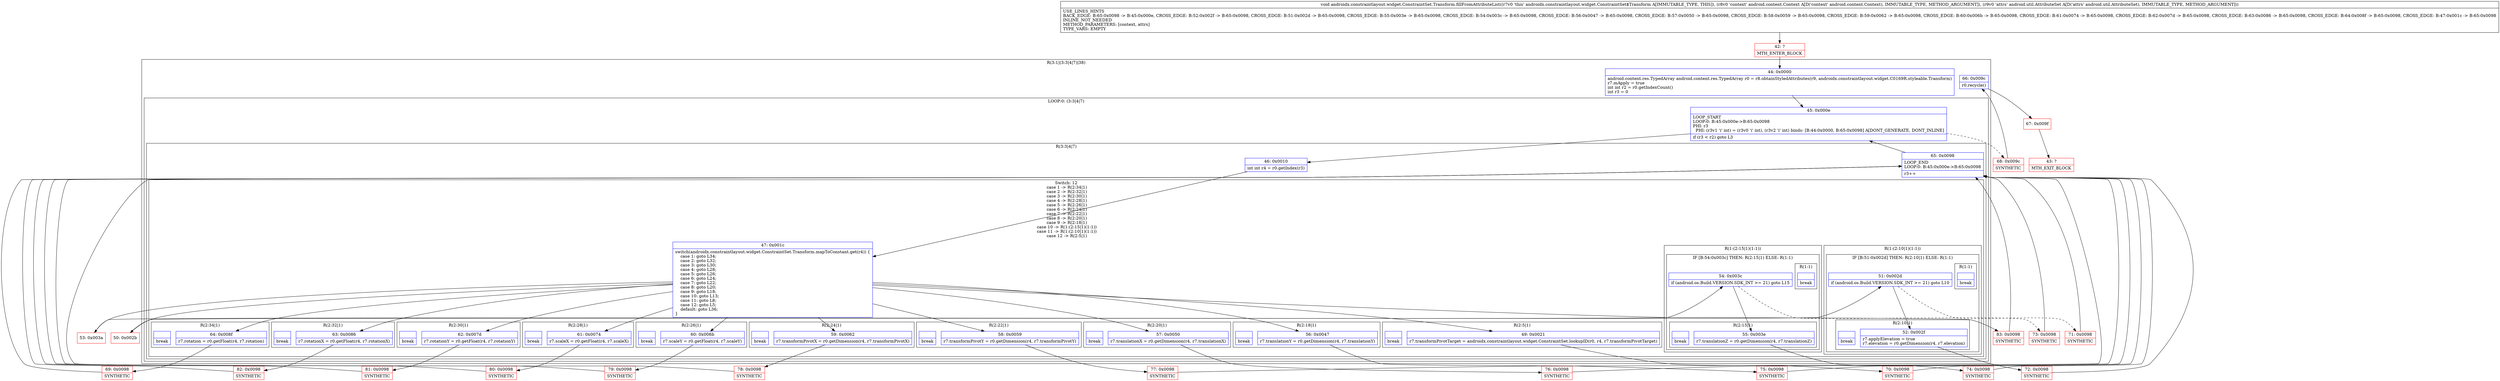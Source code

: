 digraph "CFG forandroidx.constraintlayout.widget.ConstraintSet.Transform.fillFromAttributeList(Landroid\/content\/Context;Landroid\/util\/AttributeSet;)V" {
subgraph cluster_Region_529215481 {
label = "R(3:1|(3:3|4|7)|38)";
node [shape=record,color=blue];
Node_44 [shape=record,label="{44\:\ 0x0000|android.content.res.TypedArray android.content.res.TypedArray r0 = r8.obtainStyledAttributes(r9, androidx.constraintlayout.widget.C0169R.styleable.Transform)\lr7.mApply = true\lint int r2 = r0.getIndexCount()\lint r3 = 0\l}"];
subgraph cluster_LoopRegion_1517666712 {
label = "LOOP:0: (3:3|4|7)";
node [shape=record,color=blue];
Node_45 [shape=record,label="{45\:\ 0x000e|LOOP_START\lLOOP:0: B:45:0x000e\-\>B:65:0x0098\lPHI: r3 \l  PHI: (r3v1 'i' int) = (r3v0 'i' int), (r3v2 'i' int) binds: [B:44:0x0000, B:65:0x0098] A[DONT_GENERATE, DONT_INLINE]\l|if (r3 \< r2) goto L3\l}"];
subgraph cluster_Region_413637604 {
label = "R(3:3|4|7)";
node [shape=record,color=blue];
Node_46 [shape=record,label="{46\:\ 0x0010|int int r4 = r0.getIndex(r3)\l}"];
subgraph cluster_SwitchRegion_1048527558 {
label = "Switch: 12
 case 1 -> R(2:34|1)
 case 2 -> R(2:32|1)
 case 3 -> R(2:30|1)
 case 4 -> R(2:28|1)
 case 5 -> R(2:26|1)
 case 6 -> R(2:24|1)
 case 7 -> R(2:22|1)
 case 8 -> R(2:20|1)
 case 9 -> R(2:18|1)
 case 10 -> R(1:(2:15|1)(1:1))
 case 11 -> R(1:(2:10|1)(1:1))
 case 12 -> R(2:5|1)";
node [shape=record,color=blue];
Node_47 [shape=record,label="{47\:\ 0x001c|switch(androidx.constraintlayout.widget.ConstraintSet.Transform.mapToConstant.get(r4)) \{\l    case 1: goto L34;\l    case 2: goto L32;\l    case 3: goto L30;\l    case 4: goto L28;\l    case 5: goto L26;\l    case 6: goto L24;\l    case 7: goto L22;\l    case 8: goto L20;\l    case 9: goto L18;\l    case 10: goto L13;\l    case 11: goto L8;\l    case 12: goto L5;\l    default: goto L36;\l\}\l}"];
subgraph cluster_Region_2125194229 {
label = "R(2:34|1)";
node [shape=record,color=blue];
Node_64 [shape=record,label="{64\:\ 0x008f|r7.rotation = r0.getFloat(r4, r7.rotation)\l}"];
Node_InsnContainer_375294078 [shape=record,label="{|break\l}"];
}
subgraph cluster_Region_983389563 {
label = "R(2:32|1)";
node [shape=record,color=blue];
Node_63 [shape=record,label="{63\:\ 0x0086|r7.rotationX = r0.getFloat(r4, r7.rotationX)\l}"];
Node_InsnContainer_701087624 [shape=record,label="{|break\l}"];
}
subgraph cluster_Region_2083475766 {
label = "R(2:30|1)";
node [shape=record,color=blue];
Node_62 [shape=record,label="{62\:\ 0x007d|r7.rotationY = r0.getFloat(r4, r7.rotationY)\l}"];
Node_InsnContainer_1761467370 [shape=record,label="{|break\l}"];
}
subgraph cluster_Region_1492356588 {
label = "R(2:28|1)";
node [shape=record,color=blue];
Node_61 [shape=record,label="{61\:\ 0x0074|r7.scaleX = r0.getFloat(r4, r7.scaleX)\l}"];
Node_InsnContainer_1660805581 [shape=record,label="{|break\l}"];
}
subgraph cluster_Region_2036758860 {
label = "R(2:26|1)";
node [shape=record,color=blue];
Node_60 [shape=record,label="{60\:\ 0x006b|r7.scaleY = r0.getFloat(r4, r7.scaleY)\l}"];
Node_InsnContainer_170132 [shape=record,label="{|break\l}"];
}
subgraph cluster_Region_687918486 {
label = "R(2:24|1)";
node [shape=record,color=blue];
Node_59 [shape=record,label="{59\:\ 0x0062|r7.transformPivotX = r0.getDimension(r4, r7.transformPivotX)\l}"];
Node_InsnContainer_1691570915 [shape=record,label="{|break\l}"];
}
subgraph cluster_Region_790663009 {
label = "R(2:22|1)";
node [shape=record,color=blue];
Node_58 [shape=record,label="{58\:\ 0x0059|r7.transformPivotY = r0.getDimension(r4, r7.transformPivotY)\l}"];
Node_InsnContainer_1660413720 [shape=record,label="{|break\l}"];
}
subgraph cluster_Region_1803086724 {
label = "R(2:20|1)";
node [shape=record,color=blue];
Node_57 [shape=record,label="{57\:\ 0x0050|r7.translationX = r0.getDimension(r4, r7.translationX)\l}"];
Node_InsnContainer_1862893826 [shape=record,label="{|break\l}"];
}
subgraph cluster_Region_564024254 {
label = "R(2:18|1)";
node [shape=record,color=blue];
Node_56 [shape=record,label="{56\:\ 0x0047|r7.translationY = r0.getDimension(r4, r7.translationY)\l}"];
Node_InsnContainer_2077975119 [shape=record,label="{|break\l}"];
}
subgraph cluster_Region_98661277 {
label = "R(1:(2:15|1)(1:1))";
node [shape=record,color=blue];
subgraph cluster_IfRegion_1483967262 {
label = "IF [B:54:0x003c] THEN: R(2:15|1) ELSE: R(1:1)";
node [shape=record,color=blue];
Node_54 [shape=record,label="{54\:\ 0x003c|if (android.os.Build.VERSION.SDK_INT \>= 21) goto L15\l}"];
subgraph cluster_Region_249382502 {
label = "R(2:15|1)";
node [shape=record,color=blue];
Node_55 [shape=record,label="{55\:\ 0x003e|r7.translationZ = r0.getDimension(r4, r7.translationZ)\l}"];
Node_InsnContainer_2077294723 [shape=record,label="{|break\l}"];
}
subgraph cluster_Region_1530453164 {
label = "R(1:1)";
node [shape=record,color=blue];
Node_InsnContainer_1439379917 [shape=record,label="{|break\l}"];
}
}
}
subgraph cluster_Region_295992081 {
label = "R(1:(2:10|1)(1:1))";
node [shape=record,color=blue];
subgraph cluster_IfRegion_1652729022 {
label = "IF [B:51:0x002d] THEN: R(2:10|1) ELSE: R(1:1)";
node [shape=record,color=blue];
Node_51 [shape=record,label="{51\:\ 0x002d|if (android.os.Build.VERSION.SDK_INT \>= 21) goto L10\l}"];
subgraph cluster_Region_623745883 {
label = "R(2:10|1)";
node [shape=record,color=blue];
Node_52 [shape=record,label="{52\:\ 0x002f|r7.applyElevation = true\lr7.elevation = r0.getDimension(r4, r7.elevation)\l}"];
Node_InsnContainer_2143472126 [shape=record,label="{|break\l}"];
}
subgraph cluster_Region_1930152594 {
label = "R(1:1)";
node [shape=record,color=blue];
Node_InsnContainer_1103448849 [shape=record,label="{|break\l}"];
}
}
}
subgraph cluster_Region_161833137 {
label = "R(2:5|1)";
node [shape=record,color=blue];
Node_49 [shape=record,label="{49\:\ 0x0021|r7.transformPivotTarget = androidx.constraintlayout.widget.ConstraintSet.lookupID(r0, r4, r7.transformPivotTarget)\l}"];
Node_InsnContainer_907387075 [shape=record,label="{|break\l}"];
}
}
Node_65 [shape=record,label="{65\:\ 0x0098|LOOP_END\lLOOP:0: B:45:0x000e\-\>B:65:0x0098\l|r3++\l}"];
}
}
Node_66 [shape=record,label="{66\:\ 0x009c|r0.recycle()\l}"];
}
Node_42 [shape=record,color=red,label="{42\:\ ?|MTH_ENTER_BLOCK\l}"];
Node_70 [shape=record,color=red,label="{70\:\ 0x0098|SYNTHETIC\l}"];
Node_50 [shape=record,color=red,label="{50\:\ 0x002b}"];
Node_72 [shape=record,color=red,label="{72\:\ 0x0098|SYNTHETIC\l}"];
Node_71 [shape=record,color=red,label="{71\:\ 0x0098|SYNTHETIC\l}"];
Node_53 [shape=record,color=red,label="{53\:\ 0x003a}"];
Node_74 [shape=record,color=red,label="{74\:\ 0x0098|SYNTHETIC\l}"];
Node_73 [shape=record,color=red,label="{73\:\ 0x0098|SYNTHETIC\l}"];
Node_75 [shape=record,color=red,label="{75\:\ 0x0098|SYNTHETIC\l}"];
Node_76 [shape=record,color=red,label="{76\:\ 0x0098|SYNTHETIC\l}"];
Node_77 [shape=record,color=red,label="{77\:\ 0x0098|SYNTHETIC\l}"];
Node_78 [shape=record,color=red,label="{78\:\ 0x0098|SYNTHETIC\l}"];
Node_79 [shape=record,color=red,label="{79\:\ 0x0098|SYNTHETIC\l}"];
Node_80 [shape=record,color=red,label="{80\:\ 0x0098|SYNTHETIC\l}"];
Node_81 [shape=record,color=red,label="{81\:\ 0x0098|SYNTHETIC\l}"];
Node_82 [shape=record,color=red,label="{82\:\ 0x0098|SYNTHETIC\l}"];
Node_69 [shape=record,color=red,label="{69\:\ 0x0098|SYNTHETIC\l}"];
Node_83 [shape=record,color=red,label="{83\:\ 0x0098|SYNTHETIC\l}"];
Node_68 [shape=record,color=red,label="{68\:\ 0x009c|SYNTHETIC\l}"];
Node_67 [shape=record,color=red,label="{67\:\ 0x009f}"];
Node_43 [shape=record,color=red,label="{43\:\ ?|MTH_EXIT_BLOCK\l}"];
MethodNode[shape=record,label="{void androidx.constraintlayout.widget.ConstraintSet.Transform.fillFromAttributeList((r7v0 'this' androidx.constraintlayout.widget.ConstraintSet$Transform A[IMMUTABLE_TYPE, THIS]), (r8v0 'context' android.content.Context A[D('context' android.content.Context), IMMUTABLE_TYPE, METHOD_ARGUMENT]), (r9v0 'attrs' android.util.AttributeSet A[D('attrs' android.util.AttributeSet), IMMUTABLE_TYPE, METHOD_ARGUMENT]))  | USE_LINES_HINTS\lBACK_EDGE: B:65:0x0098 \-\> B:45:0x000e, CROSS_EDGE: B:52:0x002f \-\> B:65:0x0098, CROSS_EDGE: B:51:0x002d \-\> B:65:0x0098, CROSS_EDGE: B:55:0x003e \-\> B:65:0x0098, CROSS_EDGE: B:54:0x003c \-\> B:65:0x0098, CROSS_EDGE: B:56:0x0047 \-\> B:65:0x0098, CROSS_EDGE: B:57:0x0050 \-\> B:65:0x0098, CROSS_EDGE: B:58:0x0059 \-\> B:65:0x0098, CROSS_EDGE: B:59:0x0062 \-\> B:65:0x0098, CROSS_EDGE: B:60:0x006b \-\> B:65:0x0098, CROSS_EDGE: B:61:0x0074 \-\> B:65:0x0098, CROSS_EDGE: B:62:0x007d \-\> B:65:0x0098, CROSS_EDGE: B:63:0x0086 \-\> B:65:0x0098, CROSS_EDGE: B:64:0x008f \-\> B:65:0x0098, CROSS_EDGE: B:47:0x001c \-\> B:65:0x0098\lINLINE_NOT_NEEDED\lMETHOD_PARAMETERS: [context, attrs]\lTYPE_VARS: EMPTY\l}"];
MethodNode -> Node_42;Node_44 -> Node_45;
Node_45 -> Node_46;
Node_45 -> Node_68[style=dashed];
Node_46 -> Node_47;
Node_47 -> Node_49;
Node_47 -> Node_50;
Node_47 -> Node_53;
Node_47 -> Node_56;
Node_47 -> Node_57;
Node_47 -> Node_58;
Node_47 -> Node_59;
Node_47 -> Node_60;
Node_47 -> Node_61;
Node_47 -> Node_62;
Node_47 -> Node_63;
Node_47 -> Node_64;
Node_47 -> Node_83;
Node_64 -> Node_69;
Node_63 -> Node_82;
Node_62 -> Node_81;
Node_61 -> Node_80;
Node_60 -> Node_79;
Node_59 -> Node_78;
Node_58 -> Node_77;
Node_57 -> Node_76;
Node_56 -> Node_75;
Node_54 -> Node_55;
Node_54 -> Node_73[style=dashed];
Node_55 -> Node_74;
Node_51 -> Node_52;
Node_51 -> Node_71[style=dashed];
Node_52 -> Node_72;
Node_49 -> Node_70;
Node_65 -> Node_45;
Node_66 -> Node_67;
Node_42 -> Node_44;
Node_70 -> Node_65;
Node_50 -> Node_51;
Node_72 -> Node_65;
Node_71 -> Node_65;
Node_53 -> Node_54;
Node_74 -> Node_65;
Node_73 -> Node_65;
Node_75 -> Node_65;
Node_76 -> Node_65;
Node_77 -> Node_65;
Node_78 -> Node_65;
Node_79 -> Node_65;
Node_80 -> Node_65;
Node_81 -> Node_65;
Node_82 -> Node_65;
Node_69 -> Node_65;
Node_83 -> Node_65;
Node_68 -> Node_66;
Node_67 -> Node_43;
}

